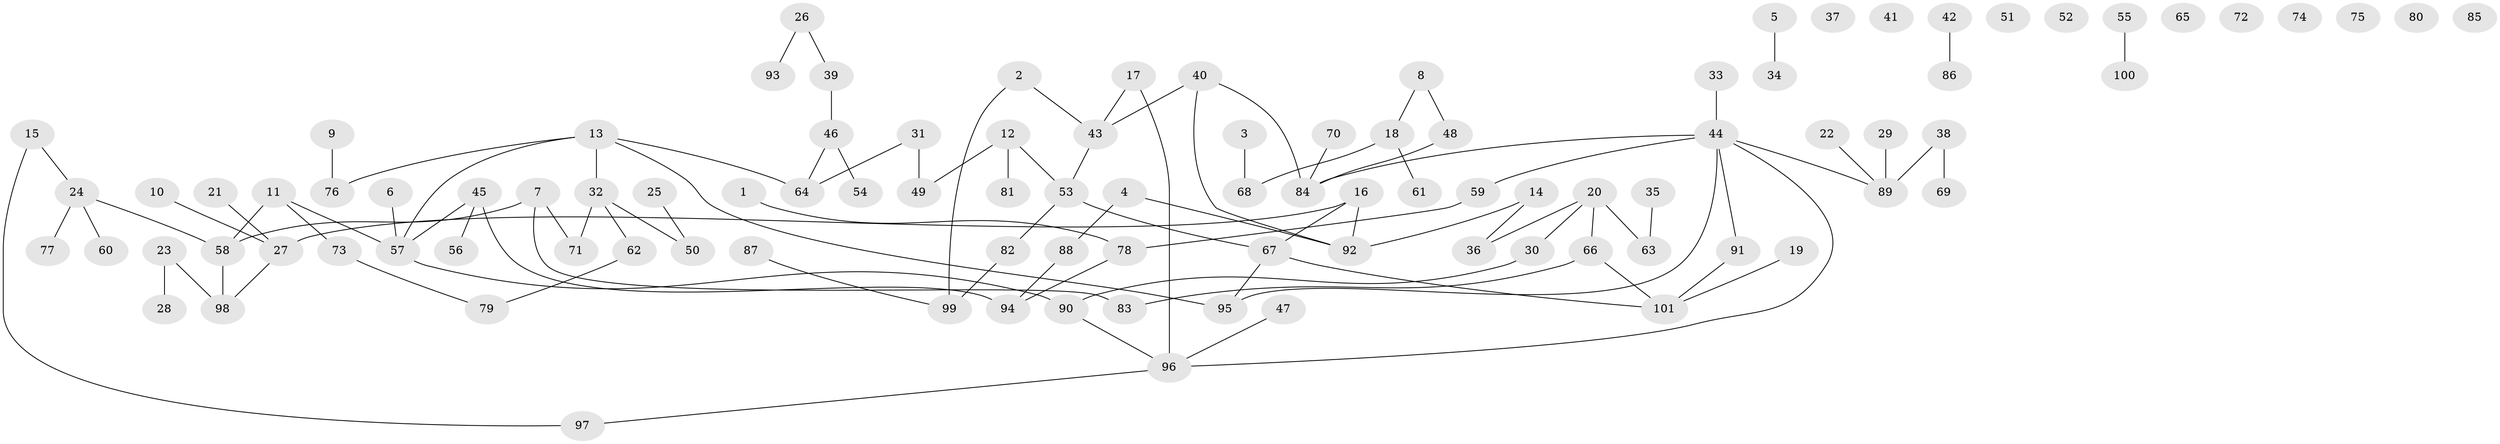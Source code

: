 // Generated by graph-tools (version 1.1) at 2025/25/03/09/25 03:25:24]
// undirected, 101 vertices, 103 edges
graph export_dot {
graph [start="1"]
  node [color=gray90,style=filled];
  1;
  2;
  3;
  4;
  5;
  6;
  7;
  8;
  9;
  10;
  11;
  12;
  13;
  14;
  15;
  16;
  17;
  18;
  19;
  20;
  21;
  22;
  23;
  24;
  25;
  26;
  27;
  28;
  29;
  30;
  31;
  32;
  33;
  34;
  35;
  36;
  37;
  38;
  39;
  40;
  41;
  42;
  43;
  44;
  45;
  46;
  47;
  48;
  49;
  50;
  51;
  52;
  53;
  54;
  55;
  56;
  57;
  58;
  59;
  60;
  61;
  62;
  63;
  64;
  65;
  66;
  67;
  68;
  69;
  70;
  71;
  72;
  73;
  74;
  75;
  76;
  77;
  78;
  79;
  80;
  81;
  82;
  83;
  84;
  85;
  86;
  87;
  88;
  89;
  90;
  91;
  92;
  93;
  94;
  95;
  96;
  97;
  98;
  99;
  100;
  101;
  1 -- 78;
  2 -- 43;
  2 -- 99;
  3 -- 68;
  4 -- 88;
  4 -- 92;
  5 -- 34;
  6 -- 57;
  7 -- 58;
  7 -- 71;
  7 -- 83;
  8 -- 18;
  8 -- 48;
  9 -- 76;
  10 -- 27;
  11 -- 57;
  11 -- 58;
  11 -- 73;
  12 -- 49;
  12 -- 53;
  12 -- 81;
  13 -- 32;
  13 -- 57;
  13 -- 64;
  13 -- 76;
  13 -- 95;
  14 -- 36;
  14 -- 92;
  15 -- 24;
  15 -- 97;
  16 -- 27;
  16 -- 67;
  16 -- 92;
  17 -- 43;
  17 -- 96;
  18 -- 61;
  18 -- 68;
  19 -- 101;
  20 -- 30;
  20 -- 36;
  20 -- 63;
  20 -- 66;
  21 -- 27;
  22 -- 89;
  23 -- 28;
  23 -- 98;
  24 -- 58;
  24 -- 60;
  24 -- 77;
  25 -- 50;
  26 -- 39;
  26 -- 93;
  27 -- 98;
  29 -- 89;
  30 -- 90;
  31 -- 49;
  31 -- 64;
  32 -- 50;
  32 -- 62;
  32 -- 71;
  33 -- 44;
  35 -- 63;
  38 -- 69;
  38 -- 89;
  39 -- 46;
  40 -- 43;
  40 -- 84;
  40 -- 92;
  42 -- 86;
  43 -- 53;
  44 -- 59;
  44 -- 84;
  44 -- 89;
  44 -- 91;
  44 -- 95;
  44 -- 96;
  45 -- 56;
  45 -- 57;
  45 -- 94;
  46 -- 54;
  46 -- 64;
  47 -- 96;
  48 -- 84;
  53 -- 67;
  53 -- 82;
  55 -- 100;
  57 -- 90;
  58 -- 98;
  59 -- 78;
  62 -- 79;
  66 -- 83;
  66 -- 101;
  67 -- 95;
  67 -- 101;
  70 -- 84;
  73 -- 79;
  78 -- 94;
  82 -- 99;
  87 -- 99;
  88 -- 94;
  90 -- 96;
  91 -- 101;
  96 -- 97;
}
